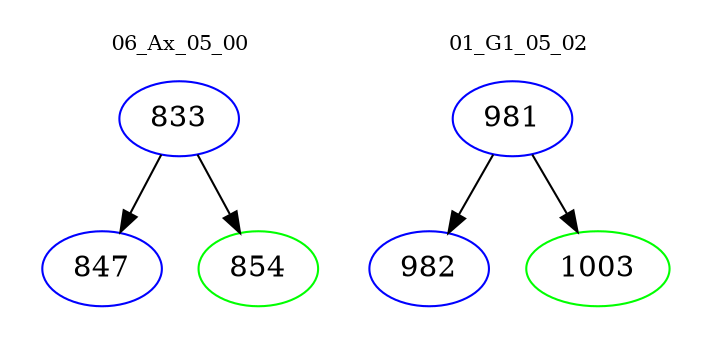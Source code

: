 digraph{
subgraph cluster_0 {
color = white
label = "06_Ax_05_00";
fontsize=10;
T0_833 [label="833", color="blue"]
T0_833 -> T0_847 [color="black"]
T0_847 [label="847", color="blue"]
T0_833 -> T0_854 [color="black"]
T0_854 [label="854", color="green"]
}
subgraph cluster_1 {
color = white
label = "01_G1_05_02";
fontsize=10;
T1_981 [label="981", color="blue"]
T1_981 -> T1_982 [color="black"]
T1_982 [label="982", color="blue"]
T1_981 -> T1_1003 [color="black"]
T1_1003 [label="1003", color="green"]
}
}
